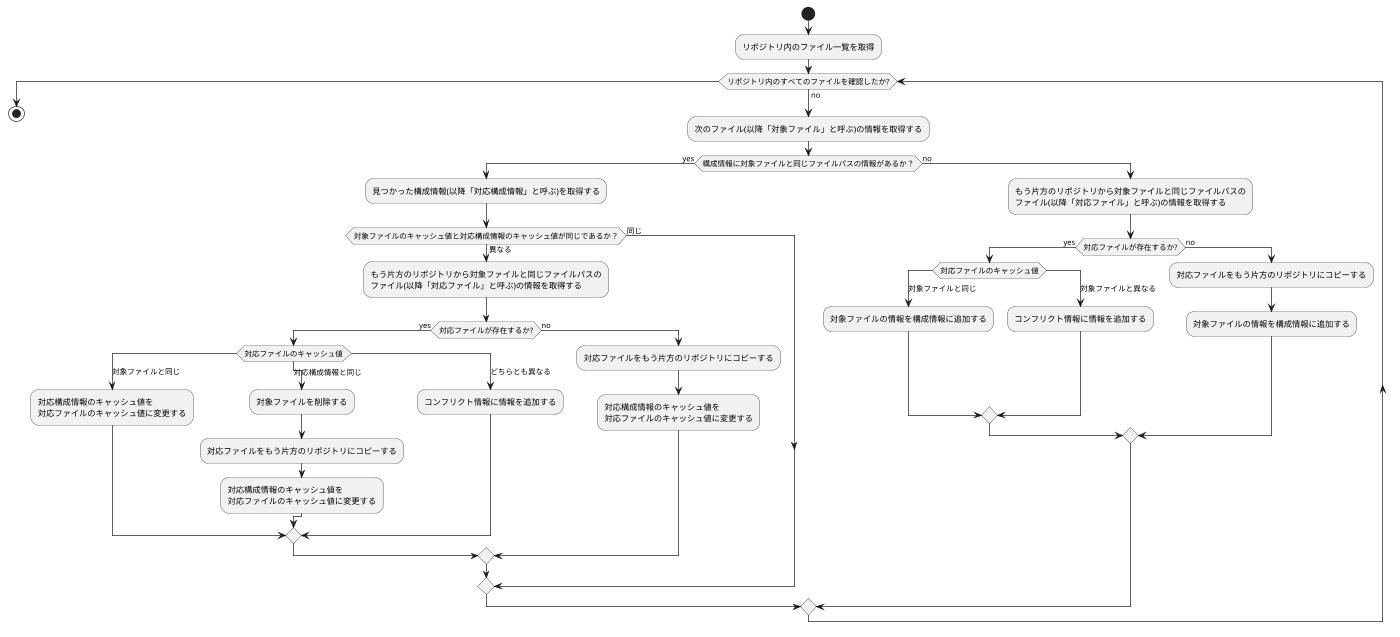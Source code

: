 @startuml
scale 1400 width
start
:リポジトリ内のファイル一覧を取得;
while (リポジトリ内のすべてのファイルを確認したか?) is (no)
    :次のファイル(以降「対象ファイル」と呼ぶ)の情報を取得する;
    if(構成情報に対象ファイルと同じファイルパスの情報があるか？) then (yes)
        :見つかった構成情報(以降「対応構成情報」と呼ぶ)を取得する;
        if(対象ファイルのキャッシュ値と対応構成情報のキャッシュ値が同じであるか？) then (同じ)
        else (異なる)
            :もう片方のリポジトリから対象ファイルと同じファイルパスの
            ファイル(以降「対応ファイル」と呼ぶ)の情報を取得する;
            if(対応ファイルが存在するか?) then (yes)
                switch(対応ファイルのキャッシュ値)
                case (対象ファイルと同じ)
                    :対応構成情報のキャッシュ値を
                    対応ファイルのキャッシュ値に変更する;
                case (対応構成情報と同じ)
                    :対象ファイルを削除する;
                    :対応ファイルをもう片方のリポジトリにコピーする;
                    :対応構成情報のキャッシュ値を
                    対応ファイルのキャッシュ値に変更する;
                case (どちらとも異なる)
                    :コンフリクト情報に情報を追加する;
                endswitch
            else (no)
                :対応ファイルをもう片方のリポジトリにコピーする;
                :対応構成情報のキャッシュ値を
                対応ファイルのキャッシュ値に変更する;
            endif
        endif
    else (no)
        :もう片方のリポジトリから対象ファイルと同じファイルパスの
        ファイル(以降「対応ファイル」と呼ぶ)の情報を取得する;
            if(対応ファイルが存在するか?) then (yes)
                switch(対応ファイルのキャッシュ値)
                case (対象ファイルと同じ)
                    :対象ファイルの情報を構成情報に追加する;
                case (対象ファイルと異なる)
                    :コンフリクト情報に情報を追加する;
                endswitch
            else (no)
                :対応ファイルをもう片方のリポジトリにコピーする;
                :対象ファイルの情報を構成情報に追加する;
            endif
    endif
endwhile
stop
@enduml